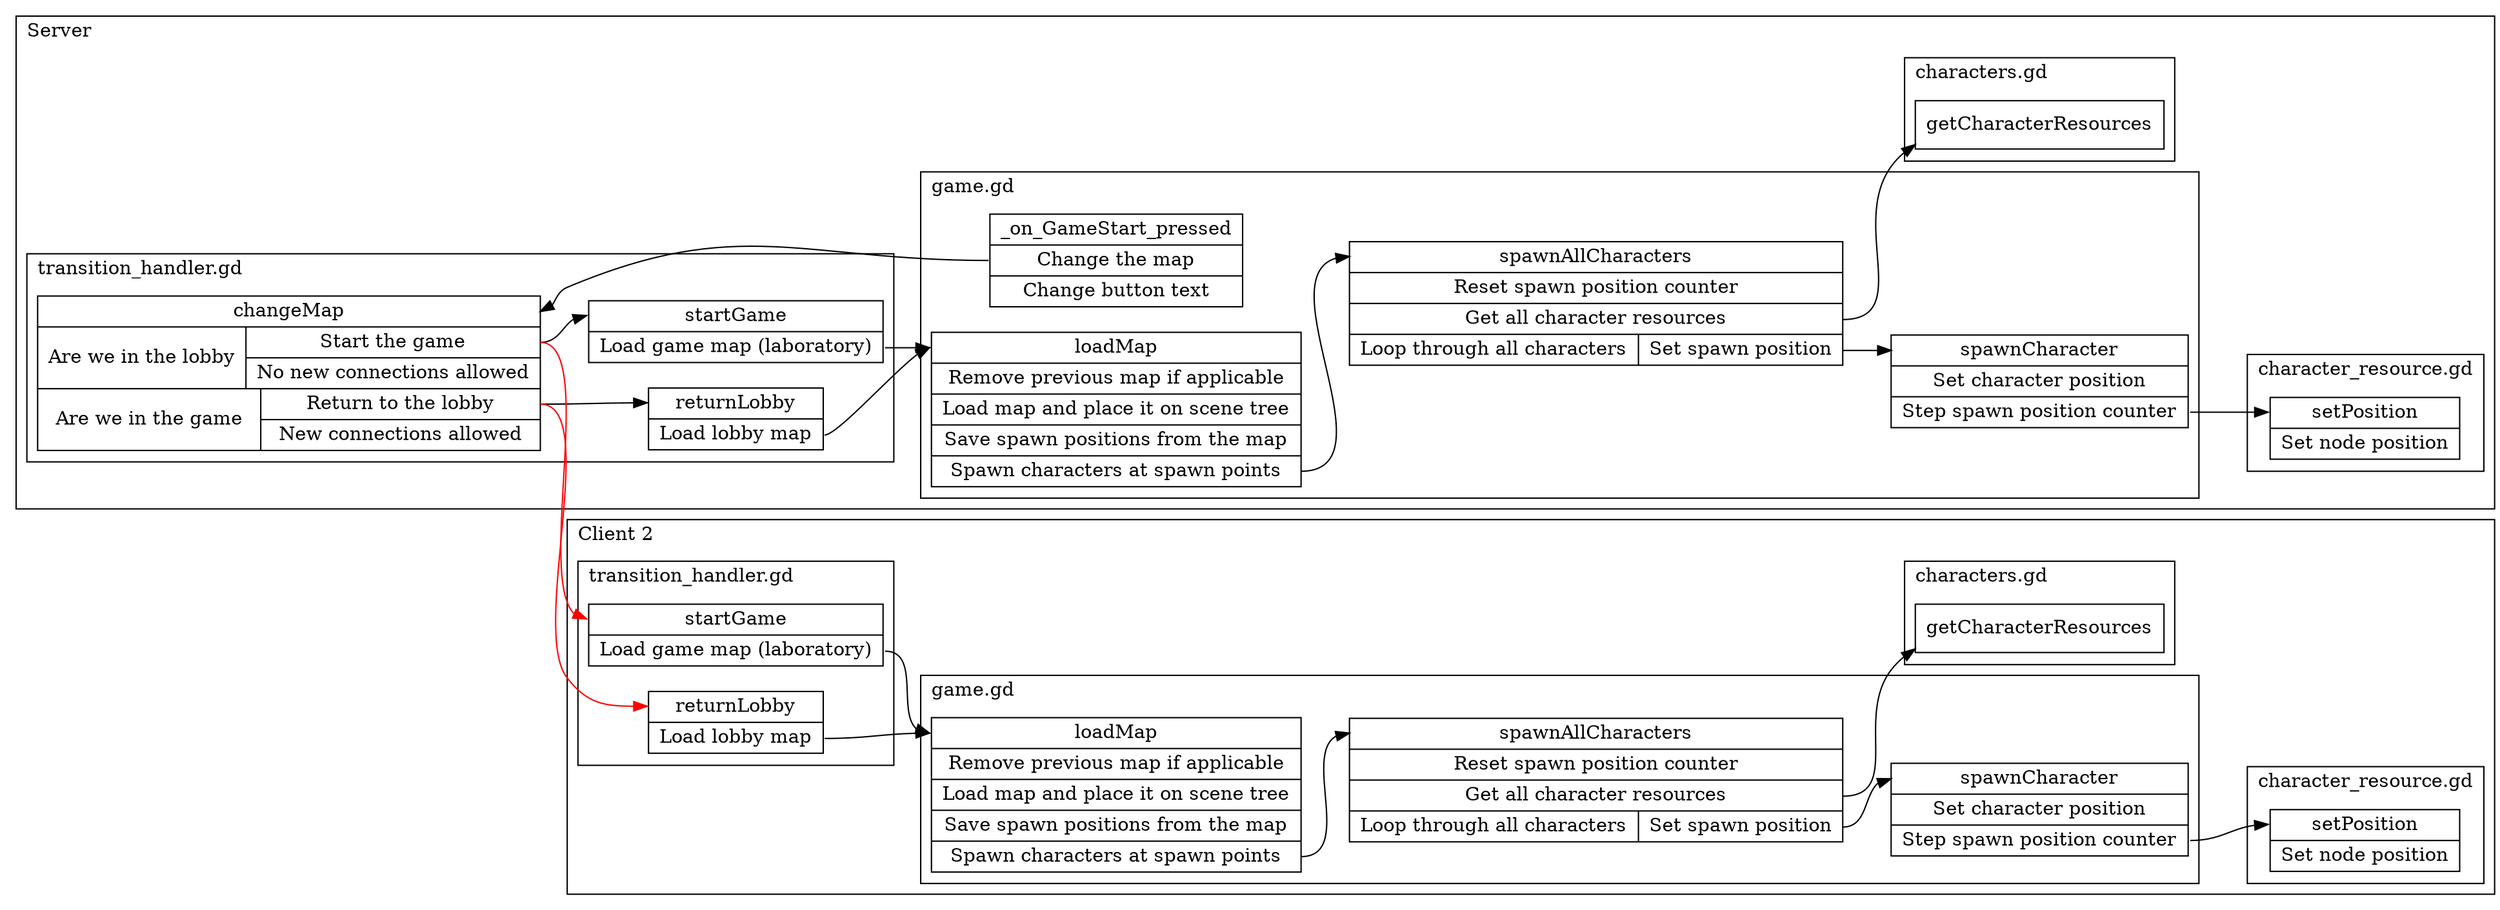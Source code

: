digraph controlflow {
    rankdir="LR";
    subgraph cluster_client1 {
        label="Client 1"; labeljust="l";

    }
    subgraph cluster_server {
        label="Server"; labeljust="l";
        subgraph cluster_server_character_resource {
            label="character_resource.gd"; labeljust="l";
            server_character_resource_setPosition [
                label="<begin>setPosition | <f0> Set node position "
                shape="record"
            ]
        }
        subgraph cluster_server_game {
            label="game.gd"; labeljust="l";
            server_game_loadMap [
                label="<begin>loadMap | {<f0> Remove previous map if applicable } | <f1> Load map and place it on scene tree  | <f2> Save spawn positions from the map  | <f3> Spawn characters at spawn points "
                shape="record"
            ]
            server_game_spawnAllCharacters [
                label="<begin>spawnAllCharacters | <f0> Reset spawn position counter  | <f1> Get all character resources  | {<f2> Loop through all characters  |  { <f3> Set spawn position  } }"
                shape="record"
            ]
            server_game_spawnCharacter [
                label="<begin>spawnCharacter | <f0> Set character position  | <f1> Step spawn position counter "
                shape="record"
            ]
            server_game__on_GameStart_pressed [
                label="<begin>_on_GameStart_pressed | <f0> Change the map  | {<f1> Change button text }"
                shape="record"
            ]
        }
        subgraph cluster_server_transition_handler {
            label="transition_handler.gd"; labeljust="l";
            server_transition_handler_startGame [
                label="<begin>startGame | <f0> Load game map (laboratory) "
                shape="record"
            ]
            server_transition_handler_returnLobby [
                label="<begin>returnLobby | <f0> Load lobby map "
                shape="record"
            ]
            server_transition_handler_changeMap [
                label="<begin>changeMap | {<f0> Are we in the lobby  |  { <f1> Start the game  | <f2> No new connections allowed  } } | {<f3> Are we in the game  |  { <f4> Return to the lobby  | <f5> New connections allowed  } }"
                shape="record"
            ]
        }
        subgraph cluster_server_characters {
            label="characters.gd"; labeljust="l";
            server_characters_getCharacterResources [
                label="<begin>getCharacterResources"
                shape="record"
            ]
        }

    }
    subgraph cluster_client2 {
        label="Client 2"; labeljust="l";
        subgraph cluster_client2_character_resource {
            label="character_resource.gd"; labeljust="l";
            client2_character_resource_setPosition [
                label="<begin>setPosition | <f0> Set node position "
                shape="record"
            ]
        }
        subgraph cluster_client2_game {
            label="game.gd"; labeljust="l";
            client2_game_loadMap [
                label="<begin>loadMap | {<f0> Remove previous map if applicable } | <f1> Load map and place it on scene tree  | <f2> Save spawn positions from the map  | <f3> Spawn characters at spawn points "
                shape="record"
            ]
            client2_game_spawnAllCharacters [
                label="<begin>spawnAllCharacters | <f0> Reset spawn position counter  | <f1> Get all character resources  | {<f2> Loop through all characters  |  { <f3> Set spawn position  } }"
                shape="record"
            ]
            client2_game_spawnCharacter [
                label="<begin>spawnCharacter | <f0> Set character position  | <f1> Step spawn position counter "
                shape="record"
            ]
        }
        subgraph cluster_client2_transition_handler {
            label="transition_handler.gd"; labeljust="l";
            client2_transition_handler_startGame [
                label="<begin>startGame | <f0> Load game map (laboratory) "
                shape="record"
            ]
            client2_transition_handler_returnLobby [
                label="<begin>returnLobby | <f0> Load lobby map "
                shape="record"
            ]
        }
        subgraph cluster_client2_characters {
            label="characters.gd"; labeljust="l";
            client2_characters_getCharacterResources [
                label="<begin>getCharacterResources"
                shape="record"
            ]
        }

    }

    server_game__on_GameStart_pressed:f0 -> server_transition_handler_changeMap:begin;
    
    # Start game
    server_transition_handler_changeMap:f1 -> server_transition_handler_startGame:begin;
    server_transition_handler_changeMap:f1 -> client2_transition_handler_startGame:begin [color=red];
    
    # Return to lobby
    server_transition_handler_changeMap:f4 -> server_transition_handler_returnLobby:begin;
    server_transition_handler_changeMap:f4 -> client2_transition_handler_returnLobby:begin [color=red];
    
    # Local on server
    server_transition_handler_startGame:f0 -> server_game_loadMap:begin;
    server_transition_handler_returnLobby:f0 -> server_game_loadMap:begin;
    server_game_loadMap:f3 -> server_game_spawnAllCharacters:begin;
    server_game_spawnAllCharacters:f1 -> server_characters_getCharacterResources:begin;
    server_game_spawnAllCharacters:f3 -> server_game_spawnCharacter:begin;
    server_game_spawnCharacter:f1 -> server_character_resource_setPosition:begin;
    
    # On the clients
    client2_transition_handler_startGame:f0 -> client2_game_loadMap:begin;
    client2_transition_handler_returnLobby:f0 -> client2_game_loadMap:begin;
    client2_game_loadMap:f3 -> client2_game_spawnAllCharacters:begin;
    client2_game_spawnAllCharacters:f1 -> client2_characters_getCharacterResources:begin;
    client2_game_spawnAllCharacters:f3 -> client2_game_spawnCharacter:begin;
    client2_game_spawnCharacter:f1 -> client2_character_resource_setPosition:begin;
}
